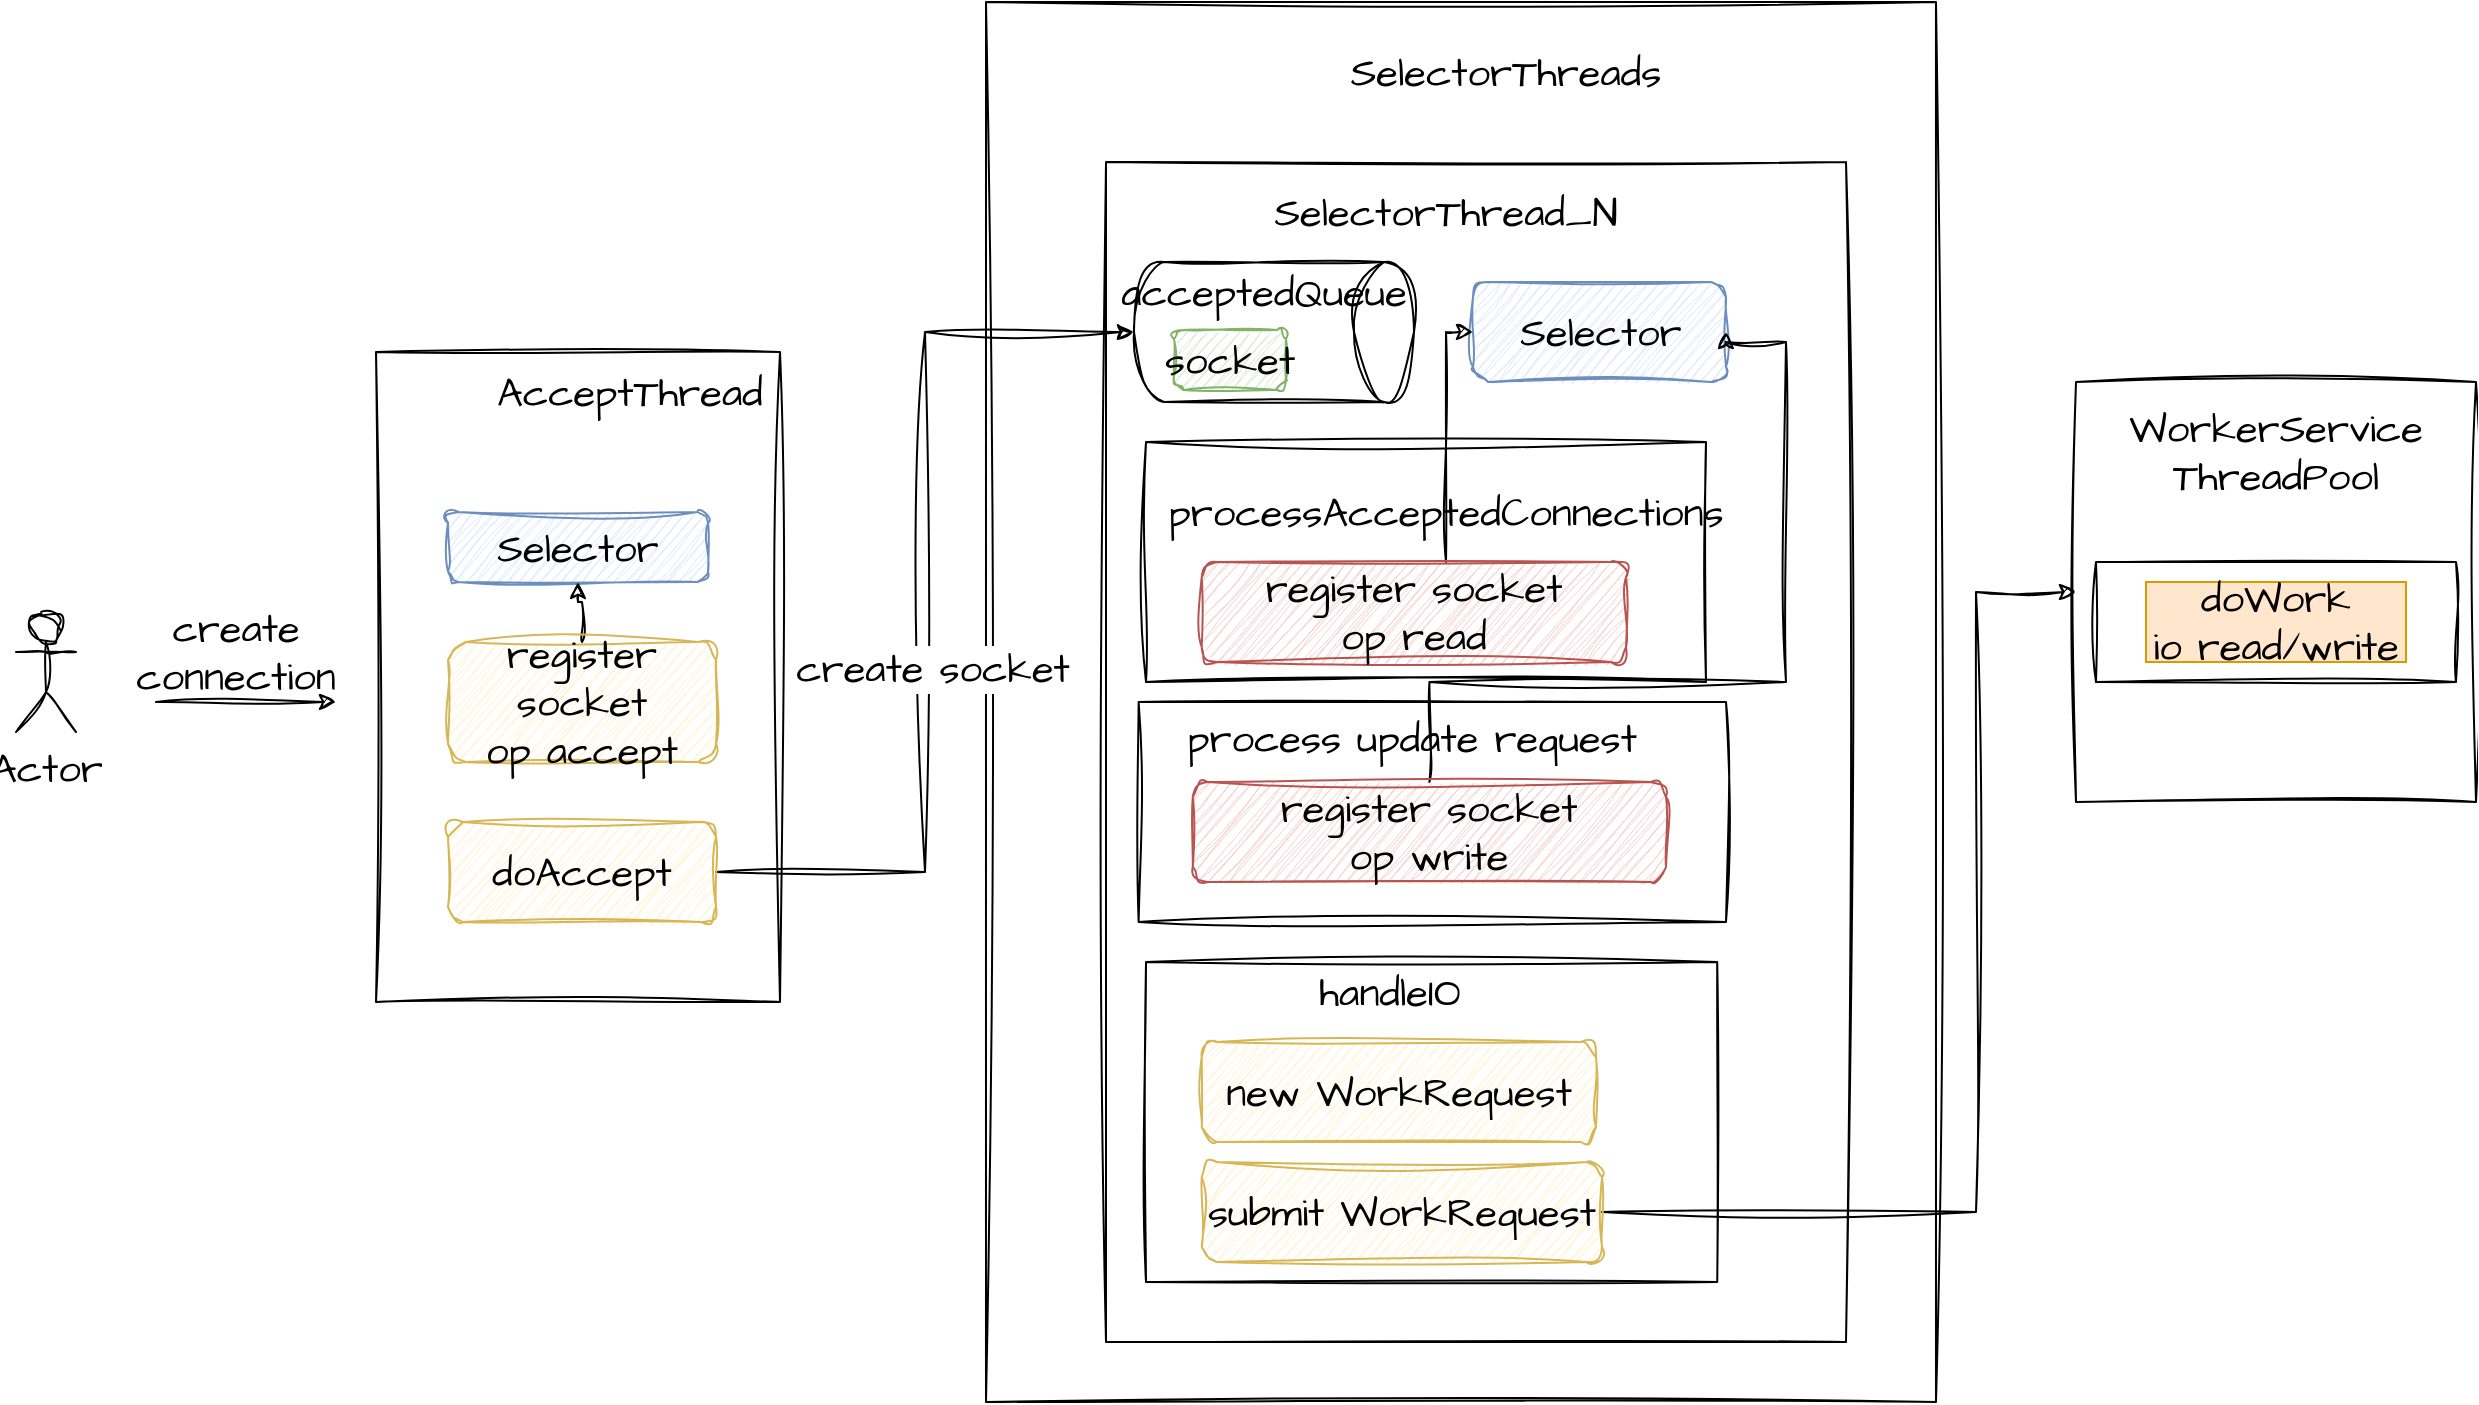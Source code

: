 <mxfile version="20.8.20" type="github">
  <diagram id="C5RBs43oDa-KdzZeNtuy" name="Page-1">
    <mxGraphModel dx="1848" dy="697" grid="1" gridSize="10" guides="1" tooltips="1" connect="1" arrows="1" fold="1" page="1" pageScale="1" pageWidth="827" pageHeight="1169" math="0" shadow="0">
      <root>
        <mxCell id="WIyWlLk6GJQsqaUBKTNV-0" />
        <mxCell id="WIyWlLk6GJQsqaUBKTNV-1" parent="WIyWlLk6GJQsqaUBKTNV-0" />
        <mxCell id="0x72QDHCW2vehxt9AtlF-0" value="" style="rounded=0;whiteSpace=wrap;html=1;sketch=1;hachureGap=4;jiggle=2;curveFitting=1;fontFamily=Architects Daughter;fontSource=https%3A%2F%2Ffonts.googleapis.com%2Fcss%3Ffamily%3DArchitects%2BDaughter;fontSize=20;" vertex="1" parent="WIyWlLk6GJQsqaUBKTNV-1">
          <mxGeometry x="20" y="275" width="202" height="325" as="geometry" />
        </mxCell>
        <mxCell id="0x72QDHCW2vehxt9AtlF-1" value="AcceptThread" style="text;html=1;strokeColor=none;fillColor=none;align=center;verticalAlign=middle;whiteSpace=wrap;rounded=0;fontSize=20;fontFamily=Architects Daughter;" vertex="1" parent="WIyWlLk6GJQsqaUBKTNV-1">
          <mxGeometry x="117" y="280" width="60" height="30" as="geometry" />
        </mxCell>
        <mxCell id="0x72QDHCW2vehxt9AtlF-2" value="" style="rounded=0;whiteSpace=wrap;html=1;sketch=1;hachureGap=4;jiggle=2;curveFitting=1;fontFamily=Architects Daughter;fontSource=https%3A%2F%2Ffonts.googleapis.com%2Fcss%3Ffamily%3DArchitects%2BDaughter;fontSize=20;" vertex="1" parent="WIyWlLk6GJQsqaUBKTNV-1">
          <mxGeometry x="325" y="100" width="475" height="700" as="geometry" />
        </mxCell>
        <mxCell id="0x72QDHCW2vehxt9AtlF-3" value="SelectorThreads" style="text;html=1;strokeColor=none;fillColor=none;align=center;verticalAlign=middle;whiteSpace=wrap;rounded=0;fontSize=20;fontFamily=Architects Daughter;" vertex="1" parent="WIyWlLk6GJQsqaUBKTNV-1">
          <mxGeometry x="555" y="120" width="60" height="30" as="geometry" />
        </mxCell>
        <mxCell id="0x72QDHCW2vehxt9AtlF-4" value="" style="rounded=0;whiteSpace=wrap;html=1;sketch=1;hachureGap=4;jiggle=2;curveFitting=1;fontFamily=Architects Daughter;fontSource=https%3A%2F%2Ffonts.googleapis.com%2Fcss%3Ffamily%3DArchitects%2BDaughter;fontSize=20;" vertex="1" parent="WIyWlLk6GJQsqaUBKTNV-1">
          <mxGeometry x="870" y="290" width="200" height="210" as="geometry" />
        </mxCell>
        <mxCell id="0x72QDHCW2vehxt9AtlF-5" value="WorkerService&lt;br&gt;ThreadPool" style="text;html=1;strokeColor=none;fillColor=none;align=center;verticalAlign=middle;whiteSpace=wrap;rounded=0;fontSize=20;fontFamily=Architects Daughter;" vertex="1" parent="WIyWlLk6GJQsqaUBKTNV-1">
          <mxGeometry x="940" y="310" width="60" height="30" as="geometry" />
        </mxCell>
        <mxCell id="0x72QDHCW2vehxt9AtlF-6" value="Selector" style="rounded=1;whiteSpace=wrap;html=1;sketch=1;hachureGap=4;jiggle=2;curveFitting=1;fontFamily=Architects Daughter;fontSource=https%3A%2F%2Ffonts.googleapis.com%2Fcss%3Ffamily%3DArchitects%2BDaughter;fontSize=20;fillColor=#dae8fc;strokeColor=#6c8ebf;" vertex="1" parent="WIyWlLk6GJQsqaUBKTNV-1">
          <mxGeometry x="56" y="355" width="130" height="35" as="geometry" />
        </mxCell>
        <mxCell id="0x72QDHCW2vehxt9AtlF-7" value="Actor" style="shape=umlActor;verticalLabelPosition=bottom;verticalAlign=top;html=1;outlineConnect=0;sketch=1;hachureGap=4;jiggle=2;curveFitting=1;fontFamily=Architects Daughter;fontSource=https%3A%2F%2Ffonts.googleapis.com%2Fcss%3Ffamily%3DArchitects%2BDaughter;fontSize=20;" vertex="1" parent="WIyWlLk6GJQsqaUBKTNV-1">
          <mxGeometry x="-160" y="405" width="30" height="60" as="geometry" />
        </mxCell>
        <mxCell id="0x72QDHCW2vehxt9AtlF-16" value="" style="rounded=0;whiteSpace=wrap;html=1;sketch=1;hachureGap=4;jiggle=2;curveFitting=1;fontFamily=Architects Daughter;fontSource=https%3A%2F%2Ffonts.googleapis.com%2Fcss%3Ffamily%3DArchitects%2BDaughter;fontSize=20;" vertex="1" parent="WIyWlLk6GJQsqaUBKTNV-1">
          <mxGeometry x="385" y="180" width="370" height="590" as="geometry" />
        </mxCell>
        <mxCell id="0x72QDHCW2vehxt9AtlF-17" value="SelectorThread_N" style="text;html=1;strokeColor=none;fillColor=none;align=center;verticalAlign=middle;whiteSpace=wrap;rounded=0;fontSize=20;fontFamily=Architects Daughter;" vertex="1" parent="WIyWlLk6GJQsqaUBKTNV-1">
          <mxGeometry x="525" y="190" width="60" height="30" as="geometry" />
        </mxCell>
        <mxCell id="0x72QDHCW2vehxt9AtlF-11" value="Selector" style="rounded=1;whiteSpace=wrap;html=1;sketch=1;hachureGap=4;jiggle=2;curveFitting=1;fontFamily=Architects Daughter;fontSource=https%3A%2F%2Ffonts.googleapis.com%2Fcss%3Ffamily%3DArchitects%2BDaughter;fontSize=20;fillColor=#dae8fc;strokeColor=#6c8ebf;" vertex="1" parent="WIyWlLk6GJQsqaUBKTNV-1">
          <mxGeometry x="568.5" y="240" width="126.5" height="50" as="geometry" />
        </mxCell>
        <mxCell id="0x72QDHCW2vehxt9AtlF-14" value="" style="shape=cylinder3;whiteSpace=wrap;html=1;boundedLbl=1;backgroundOutline=1;size=15;sketch=1;hachureGap=4;jiggle=2;curveFitting=1;fontFamily=Architects Daughter;fontSource=https%3A%2F%2Ffonts.googleapis.com%2Fcss%3Ffamily%3DArchitects%2BDaughter;fontSize=20;rotation=90;" vertex="1" parent="WIyWlLk6GJQsqaUBKTNV-1">
          <mxGeometry x="434" y="195" width="70" height="140" as="geometry" />
        </mxCell>
        <mxCell id="0x72QDHCW2vehxt9AtlF-15" value="acceptedQueue&lt;br&gt;" style="text;html=1;strokeColor=none;fillColor=none;align=center;verticalAlign=middle;whiteSpace=wrap;rounded=0;fontSize=20;fontFamily=Architects Daughter;" vertex="1" parent="WIyWlLk6GJQsqaUBKTNV-1">
          <mxGeometry x="434" y="230" width="60" height="30" as="geometry" />
        </mxCell>
        <mxCell id="0x72QDHCW2vehxt9AtlF-18" value="socket" style="rounded=1;whiteSpace=wrap;html=1;sketch=1;hachureGap=4;jiggle=2;curveFitting=1;fontFamily=Architects Daughter;fontSource=https%3A%2F%2Ffonts.googleapis.com%2Fcss%3Ffamily%3DArchitects%2BDaughter;fontSize=20;fillColor=#d5e8d4;strokeColor=#82b366;" vertex="1" parent="WIyWlLk6GJQsqaUBKTNV-1">
          <mxGeometry x="419" y="264" width="56" height="30" as="geometry" />
        </mxCell>
        <mxCell id="0x72QDHCW2vehxt9AtlF-23" value="" style="rounded=0;whiteSpace=wrap;html=1;sketch=1;hachureGap=4;jiggle=2;curveFitting=1;fontFamily=Architects Daughter;fontSource=https%3A%2F%2Ffonts.googleapis.com%2Fcss%3Ffamily%3DArchitects%2BDaughter;fontSize=20;" vertex="1" parent="WIyWlLk6GJQsqaUBKTNV-1">
          <mxGeometry x="405" y="320" width="280" height="120" as="geometry" />
        </mxCell>
        <mxCell id="0x72QDHCW2vehxt9AtlF-24" value="processAcceptedConnections" style="text;html=1;strokeColor=none;fillColor=none;align=center;verticalAlign=middle;whiteSpace=wrap;rounded=0;fontSize=20;fontFamily=Architects Daughter;" vertex="1" parent="WIyWlLk6GJQsqaUBKTNV-1">
          <mxGeometry x="525" y="340" width="60" height="30" as="geometry" />
        </mxCell>
        <mxCell id="0x72QDHCW2vehxt9AtlF-36" style="edgeStyle=orthogonalEdgeStyle;rounded=0;sketch=1;hachureGap=4;jiggle=2;curveFitting=1;orthogonalLoop=1;jettySize=auto;html=1;entryX=0;entryY=0.5;entryDx=0;entryDy=0;fontFamily=Architects Daughter;fontSource=https%3A%2F%2Ffonts.googleapis.com%2Fcss%3Ffamily%3DArchitects%2BDaughter;fontSize=16;" edge="1" parent="WIyWlLk6GJQsqaUBKTNV-1" source="0x72QDHCW2vehxt9AtlF-26" target="0x72QDHCW2vehxt9AtlF-11">
          <mxGeometry relative="1" as="geometry">
            <Array as="points">
              <mxPoint x="555" y="265" />
            </Array>
          </mxGeometry>
        </mxCell>
        <mxCell id="0x72QDHCW2vehxt9AtlF-27" value="" style="rounded=0;whiteSpace=wrap;html=1;sketch=1;hachureGap=4;jiggle=2;curveFitting=1;fontFamily=Architects Daughter;fontSource=https%3A%2F%2Ffonts.googleapis.com%2Fcss%3Ffamily%3DArchitects%2BDaughter;fontSize=20;" vertex="1" parent="WIyWlLk6GJQsqaUBKTNV-1">
          <mxGeometry x="405" y="580" width="285.61" height="160" as="geometry" />
        </mxCell>
        <mxCell id="0x72QDHCW2vehxt9AtlF-28" value="handleIO" style="text;html=1;strokeColor=none;fillColor=none;align=center;verticalAlign=middle;whiteSpace=wrap;rounded=0;fontSize=20;fontFamily=Architects Daughter;" vertex="1" parent="WIyWlLk6GJQsqaUBKTNV-1">
          <mxGeometry x="497" y="580" width="60" height="30" as="geometry" />
        </mxCell>
        <mxCell id="0x72QDHCW2vehxt9AtlF-29" value="new WorkRequest" style="rounded=1;whiteSpace=wrap;html=1;sketch=1;hachureGap=4;jiggle=2;curveFitting=1;fontFamily=Architects Daughter;fontSource=https%3A%2F%2Ffonts.googleapis.com%2Fcss%3Ffamily%3DArchitects%2BDaughter;fontSize=20;fillColor=#fff2cc;strokeColor=#d6b656;" vertex="1" parent="WIyWlLk6GJQsqaUBKTNV-1">
          <mxGeometry x="432.87" y="620" width="197.13" height="50" as="geometry" />
        </mxCell>
        <mxCell id="0x72QDHCW2vehxt9AtlF-50" style="edgeStyle=orthogonalEdgeStyle;rounded=0;sketch=1;hachureGap=4;jiggle=2;curveFitting=1;orthogonalLoop=1;jettySize=auto;html=1;entryX=0;entryY=0.5;entryDx=0;entryDy=0;fontFamily=Architects Daughter;fontSource=https%3A%2F%2Ffonts.googleapis.com%2Fcss%3Ffamily%3DArchitects%2BDaughter;fontSize=16;" edge="1" parent="WIyWlLk6GJQsqaUBKTNV-1" source="0x72QDHCW2vehxt9AtlF-30" target="0x72QDHCW2vehxt9AtlF-4">
          <mxGeometry relative="1" as="geometry">
            <Array as="points">
              <mxPoint x="820" y="705" />
              <mxPoint x="820" y="395" />
            </Array>
          </mxGeometry>
        </mxCell>
        <mxCell id="0x72QDHCW2vehxt9AtlF-30" value="submit WorkRequest" style="rounded=1;whiteSpace=wrap;html=1;sketch=1;hachureGap=4;jiggle=2;curveFitting=1;fontFamily=Architects Daughter;fontSource=https%3A%2F%2Ffonts.googleapis.com%2Fcss%3Ffamily%3DArchitects%2BDaughter;fontSize=20;fillColor=#fff2cc;strokeColor=#d6b656;" vertex="1" parent="WIyWlLk6GJQsqaUBKTNV-1">
          <mxGeometry x="432.87" y="680" width="200.13" height="50" as="geometry" />
        </mxCell>
        <mxCell id="0x72QDHCW2vehxt9AtlF-31" value="" style="rounded=0;whiteSpace=wrap;html=1;sketch=1;hachureGap=4;jiggle=2;curveFitting=1;fontFamily=Architects Daughter;fontSource=https%3A%2F%2Ffonts.googleapis.com%2Fcss%3Ffamily%3DArchitects%2BDaughter;fontSize=20;" vertex="1" parent="WIyWlLk6GJQsqaUBKTNV-1">
          <mxGeometry x="401.32" y="450" width="293.68" height="110" as="geometry" />
        </mxCell>
        <mxCell id="0x72QDHCW2vehxt9AtlF-32" value="process&amp;nbsp;update&amp;nbsp;request" style="text;html=1;strokeColor=none;fillColor=none;align=center;verticalAlign=middle;whiteSpace=wrap;rounded=0;fontSize=20;fontFamily=Architects Daughter;" vertex="1" parent="WIyWlLk6GJQsqaUBKTNV-1">
          <mxGeometry x="462.75" y="453" width="150" height="30" as="geometry" />
        </mxCell>
        <mxCell id="0x72QDHCW2vehxt9AtlF-37" style="edgeStyle=orthogonalEdgeStyle;rounded=0;sketch=1;hachureGap=4;jiggle=2;curveFitting=1;orthogonalLoop=1;jettySize=auto;html=1;entryX=1;entryY=0.5;entryDx=0;entryDy=0;fontFamily=Architects Daughter;fontSource=https%3A%2F%2Ffonts.googleapis.com%2Fcss%3Ffamily%3DArchitects%2BDaughter;fontSize=16;" edge="1" parent="WIyWlLk6GJQsqaUBKTNV-1" source="0x72QDHCW2vehxt9AtlF-33" target="0x72QDHCW2vehxt9AtlF-11">
          <mxGeometry relative="1" as="geometry">
            <Array as="points">
              <mxPoint x="547" y="440" />
              <mxPoint x="725" y="440" />
              <mxPoint x="725" y="270" />
              <mxPoint x="695" y="270" />
            </Array>
          </mxGeometry>
        </mxCell>
        <mxCell id="0x72QDHCW2vehxt9AtlF-33" value="register socket&lt;br&gt;op write" style="rounded=1;whiteSpace=wrap;html=1;sketch=1;hachureGap=4;jiggle=2;curveFitting=1;fontFamily=Architects Daughter;fontSource=https%3A%2F%2Ffonts.googleapis.com%2Fcss%3Ffamily%3DArchitects%2BDaughter;fontSize=20;fillColor=#f8cecc;strokeColor=#b85450;" vertex="1" parent="WIyWlLk6GJQsqaUBKTNV-1">
          <mxGeometry x="428.4" y="490" width="236.6" height="50" as="geometry" />
        </mxCell>
        <mxCell id="0x72QDHCW2vehxt9AtlF-26" value="register socket&lt;br&gt;op read" style="rounded=1;whiteSpace=wrap;html=1;sketch=1;hachureGap=4;jiggle=2;curveFitting=1;fontFamily=Architects Daughter;fontSource=https%3A%2F%2Ffonts.googleapis.com%2Fcss%3Ffamily%3DArchitects%2BDaughter;fontSize=20;fillColor=#f8cecc;strokeColor=#b85450;" vertex="1" parent="WIyWlLk6GJQsqaUBKTNV-1">
          <mxGeometry x="432.86" y="380" width="212.14" height="50" as="geometry" />
        </mxCell>
        <mxCell id="0x72QDHCW2vehxt9AtlF-40" value="" style="rounded=0;whiteSpace=wrap;html=1;sketch=1;hachureGap=4;jiggle=2;curveFitting=1;fontFamily=Architects Daughter;fontSource=https%3A%2F%2Ffonts.googleapis.com%2Fcss%3Ffamily%3DArchitects%2BDaughter;fontSize=20;" vertex="1" parent="WIyWlLk6GJQsqaUBKTNV-1">
          <mxGeometry x="880" y="380" width="180" height="60" as="geometry" />
        </mxCell>
        <mxCell id="0x72QDHCW2vehxt9AtlF-41" value="doWork&lt;br&gt;io read/write" style="text;html=1;strokeColor=#d79b00;fillColor=#ffe6cc;align=center;verticalAlign=middle;whiteSpace=wrap;rounded=0;fontSize=20;fontFamily=Architects Daughter;" vertex="1" parent="WIyWlLk6GJQsqaUBKTNV-1">
          <mxGeometry x="905" y="390" width="130" height="40" as="geometry" />
        </mxCell>
        <mxCell id="0x72QDHCW2vehxt9AtlF-43" value="" style="edgeStyle=orthogonalEdgeStyle;rounded=0;sketch=1;hachureGap=4;jiggle=2;curveFitting=1;orthogonalLoop=1;jettySize=auto;html=1;fontFamily=Architects Daughter;fontSource=https%3A%2F%2Ffonts.googleapis.com%2Fcss%3Ffamily%3DArchitects%2BDaughter;fontSize=16;" edge="1" parent="WIyWlLk6GJQsqaUBKTNV-1" source="0x72QDHCW2vehxt9AtlF-42" target="0x72QDHCW2vehxt9AtlF-6">
          <mxGeometry relative="1" as="geometry" />
        </mxCell>
        <mxCell id="0x72QDHCW2vehxt9AtlF-42" value="register socket&lt;br&gt;op accept" style="rounded=1;whiteSpace=wrap;html=1;sketch=1;hachureGap=4;jiggle=2;curveFitting=1;fontFamily=Architects Daughter;fontSource=https%3A%2F%2Ffonts.googleapis.com%2Fcss%3Ffamily%3DArchitects%2BDaughter;fontSize=20;fillColor=#fff2cc;strokeColor=#d6b656;" vertex="1" parent="WIyWlLk6GJQsqaUBKTNV-1">
          <mxGeometry x="56" y="420" width="134" height="60" as="geometry" />
        </mxCell>
        <mxCell id="0x72QDHCW2vehxt9AtlF-48" style="edgeStyle=orthogonalEdgeStyle;rounded=0;sketch=1;hachureGap=4;jiggle=2;curveFitting=1;orthogonalLoop=1;jettySize=auto;html=1;entryX=0.5;entryY=1;entryDx=0;entryDy=0;entryPerimeter=0;fontFamily=Architects Daughter;fontSource=https%3A%2F%2Ffonts.googleapis.com%2Fcss%3Ffamily%3DArchitects%2BDaughter;fontSize=16;" edge="1" parent="WIyWlLk6GJQsqaUBKTNV-1" source="0x72QDHCW2vehxt9AtlF-44" target="0x72QDHCW2vehxt9AtlF-14">
          <mxGeometry relative="1" as="geometry" />
        </mxCell>
        <mxCell id="0x72QDHCW2vehxt9AtlF-49" value="create socket" style="edgeLabel;html=1;align=center;verticalAlign=middle;resizable=0;points=[];fontSize=20;fontFamily=Architects Daughter;" vertex="1" connectable="0" parent="0x72QDHCW2vehxt9AtlF-48">
          <mxGeometry x="-0.136" y="-3" relative="1" as="geometry">
            <mxPoint as="offset" />
          </mxGeometry>
        </mxCell>
        <mxCell id="0x72QDHCW2vehxt9AtlF-44" value="doAccept" style="rounded=1;whiteSpace=wrap;html=1;sketch=1;hachureGap=4;jiggle=2;curveFitting=1;fontFamily=Architects Daughter;fontSource=https%3A%2F%2Ffonts.googleapis.com%2Fcss%3Ffamily%3DArchitects%2BDaughter;fontSize=20;fillColor=#fff2cc;strokeColor=#d6b656;" vertex="1" parent="WIyWlLk6GJQsqaUBKTNV-1">
          <mxGeometry x="56" y="510" width="134" height="50" as="geometry" />
        </mxCell>
        <mxCell id="0x72QDHCW2vehxt9AtlF-46" value="" style="endArrow=classic;html=1;rounded=0;sketch=1;hachureGap=4;jiggle=2;curveFitting=1;fontFamily=Architects Daughter;fontSource=https%3A%2F%2Ffonts.googleapis.com%2Fcss%3Ffamily%3DArchitects%2BDaughter;fontSize=16;" edge="1" parent="WIyWlLk6GJQsqaUBKTNV-1">
          <mxGeometry width="50" height="50" relative="1" as="geometry">
            <mxPoint x="-90" y="450" as="sourcePoint" />
            <mxPoint y="450" as="targetPoint" />
          </mxGeometry>
        </mxCell>
        <mxCell id="0x72QDHCW2vehxt9AtlF-47" value="create&lt;br&gt;connection" style="text;html=1;strokeColor=none;fillColor=none;align=center;verticalAlign=middle;whiteSpace=wrap;rounded=0;fontSize=20;fontFamily=Architects Daughter;" vertex="1" parent="WIyWlLk6GJQsqaUBKTNV-1">
          <mxGeometry x="-80" y="410" width="60" height="30" as="geometry" />
        </mxCell>
      </root>
    </mxGraphModel>
  </diagram>
</mxfile>
